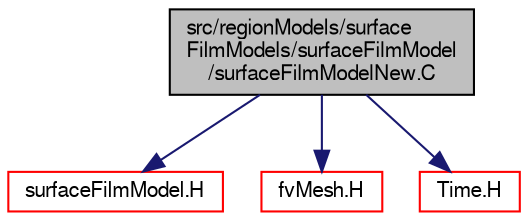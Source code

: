 digraph "src/regionModels/surfaceFilmModels/surfaceFilmModel/surfaceFilmModelNew.C"
{
  bgcolor="transparent";
  edge [fontname="FreeSans",fontsize="10",labelfontname="FreeSans",labelfontsize="10"];
  node [fontname="FreeSans",fontsize="10",shape=record];
  Node0 [label="src/regionModels/surface\lFilmModels/surfaceFilmModel\l/surfaceFilmModelNew.C",height=0.2,width=0.4,color="black", fillcolor="grey75", style="filled", fontcolor="black"];
  Node0 -> Node1 [color="midnightblue",fontsize="10",style="solid",fontname="FreeSans"];
  Node1 [label="surfaceFilmModel.H",height=0.2,width=0.4,color="red",URL="$a14396.html"];
  Node0 -> Node188 [color="midnightblue",fontsize="10",style="solid",fontname="FreeSans"];
  Node188 [label="fvMesh.H",height=0.2,width=0.4,color="red",URL="$a03533.html"];
  Node0 -> Node329 [color="midnightblue",fontsize="10",style="solid",fontname="FreeSans"];
  Node329 [label="Time.H",height=0.2,width=0.4,color="red",URL="$a09311.html"];
}
